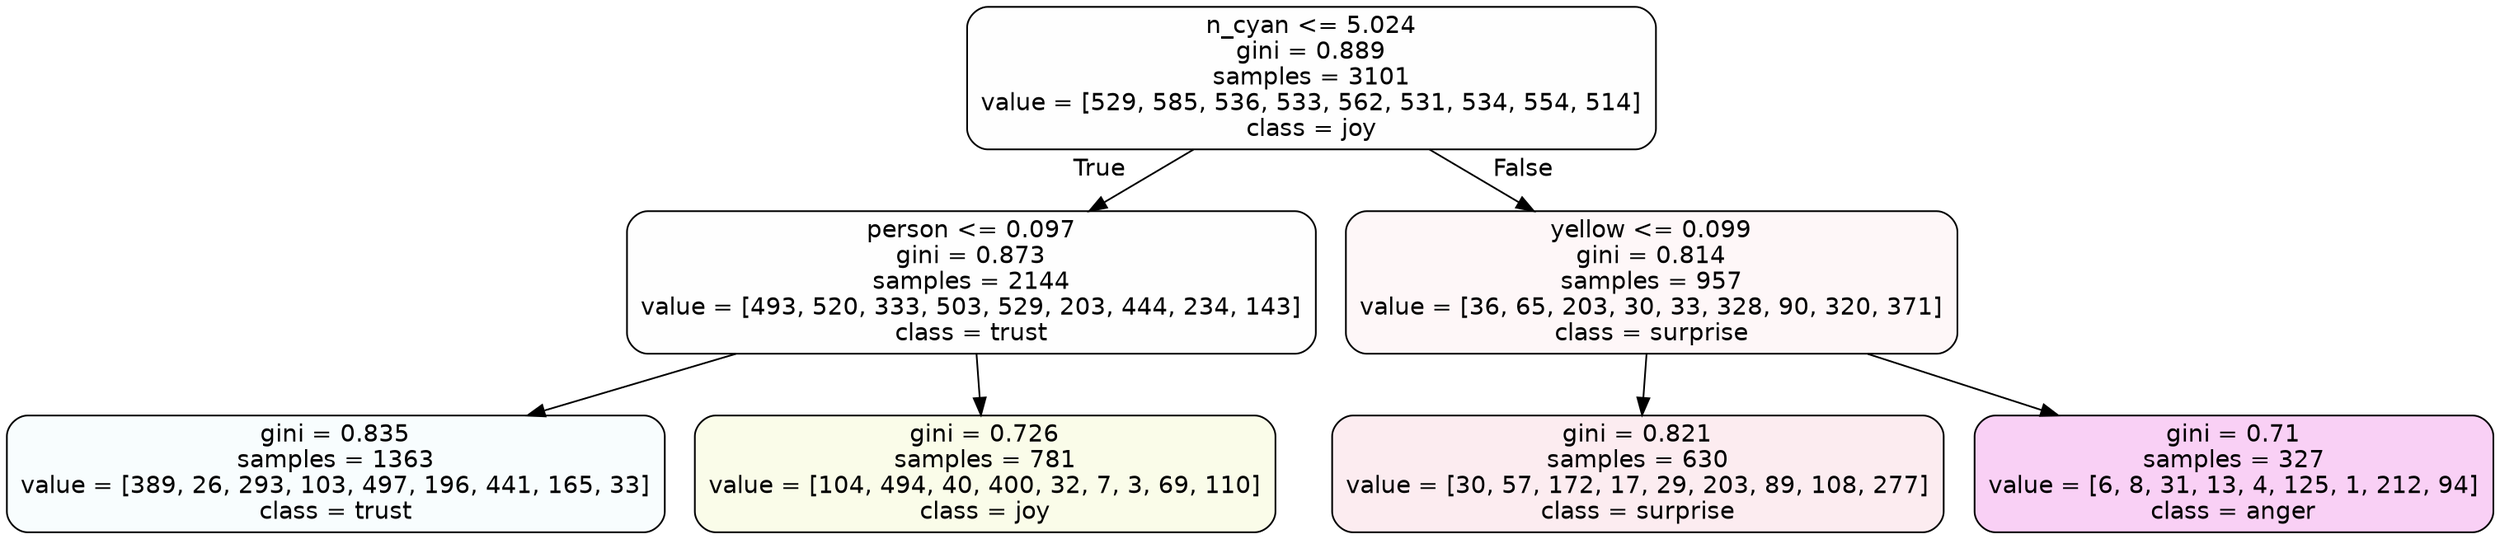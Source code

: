 digraph Tree {
node [shape=box, style="filled, rounded", color="black", fontname=helvetica] ;
edge [fontname=helvetica] ;
0 [label="n_cyan <= 5.024\ngini = 0.889\nsamples = 3101\nvalue = [529, 585, 536, 533, 562, 531, 534, 554, 514]\nclass = joy", fillcolor="#d7e53901"] ;
1 [label="person <= 0.097\ngini = 0.873\nsamples = 2144\nvalue = [493, 520, 333, 503, 529, 203, 444, 234, 143]\nclass = trust", fillcolor="#39d7e501"] ;
0 -> 1 [labeldistance=2.5, labelangle=45, headlabel="True"] ;
2 [label="gini = 0.835\nsamples = 1363\nvalue = [389, 26, 293, 103, 497, 196, 441, 165, 33]\nclass = trust", fillcolor="#39d7e508"] ;
1 -> 2 ;
3 [label="gini = 0.726\nsamples = 781\nvalue = [104, 494, 40, 400, 32, 7, 3, 69, 110]\nclass = joy", fillcolor="#d7e5391c"] ;
1 -> 3 ;
4 [label="yellow <= 0.099\ngini = 0.814\nsamples = 957\nvalue = [36, 65, 203, 30, 33, 328, 90, 320, 371]\nclass = surprise", fillcolor="#e539640a"] ;
0 -> 4 [labeldistance=2.5, labelangle=-45, headlabel="False"] ;
5 [label="gini = 0.821\nsamples = 630\nvalue = [30, 57, 172, 17, 29, 203, 89, 108, 277]\nclass = surprise", fillcolor="#e5396418"] ;
4 -> 5 ;
6 [label="gini = 0.71\nsamples = 327\nvalue = [6, 8, 31, 13, 4, 125, 1, 212, 94]\nclass = anger", fillcolor="#e539d73c"] ;
4 -> 6 ;
}
